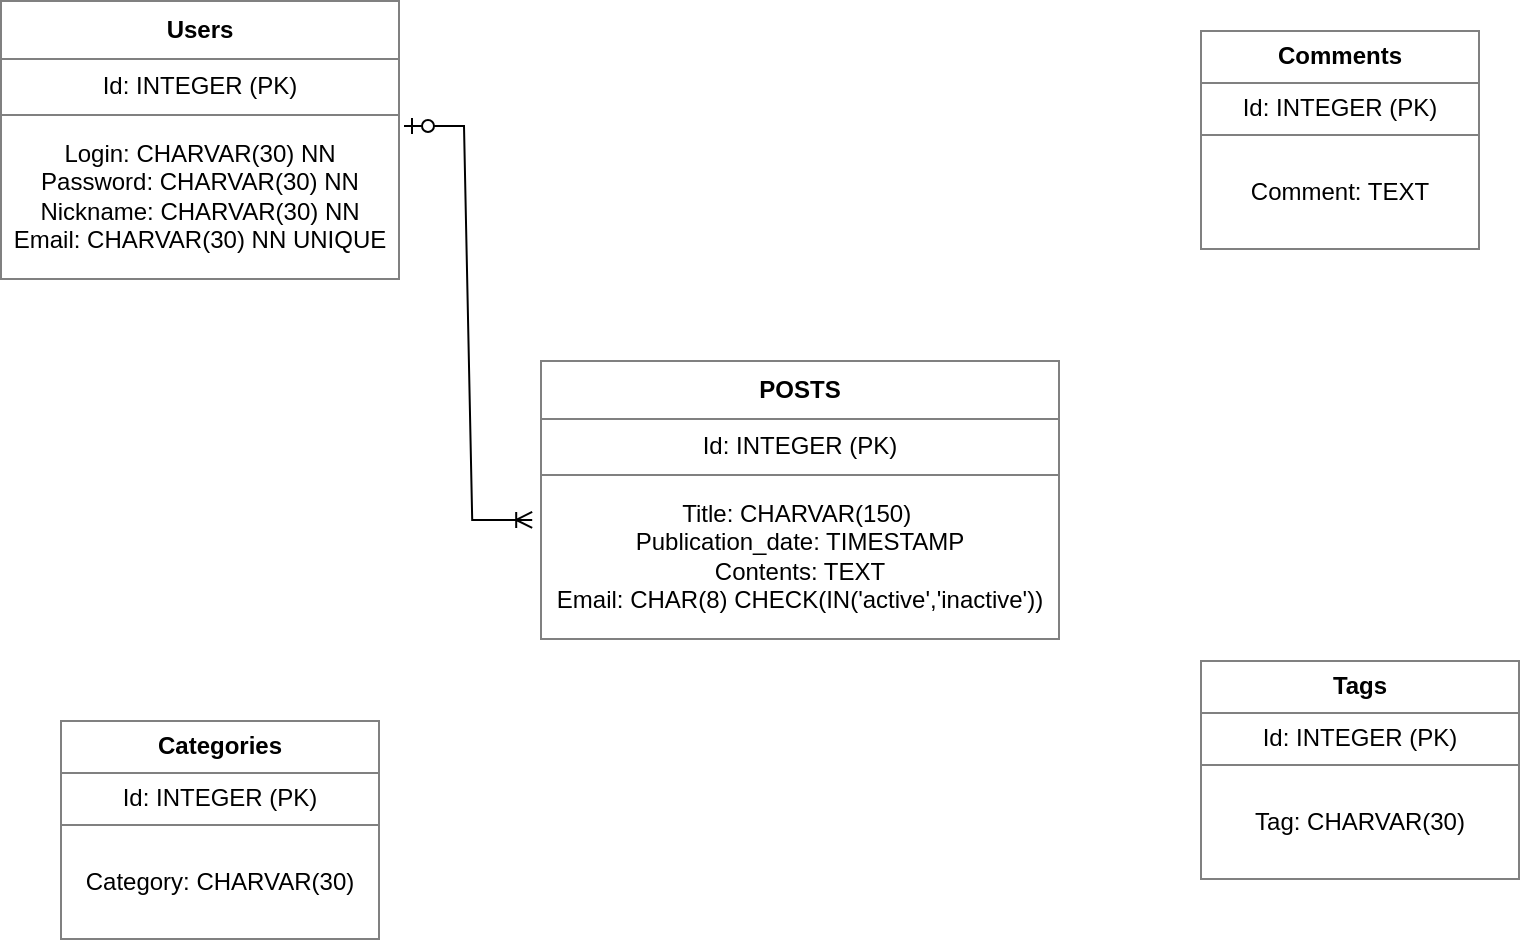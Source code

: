 <mxfile version="20.0.3" type="github">
  <diagram id="8eAx-9GM4uaWxtmY6Ufz" name="Diagrama fisico">
    <mxGraphModel dx="868" dy="482" grid="1" gridSize="10" guides="1" tooltips="1" connect="1" arrows="1" fold="1" page="1" pageScale="1" pageWidth="827" pageHeight="1169" math="0" shadow="0">
      <root>
        <mxCell id="0" />
        <mxCell id="1" parent="0" />
        <mxCell id="E7Vxxg4DmYyX0V0PuBKv-5" value="&lt;table border=&quot;1&quot; width=&quot;100%&quot; height=&quot;100%&quot; cellpadding=&quot;4&quot; style=&quot;width:100%;height:100%;border-collapse:collapse;&quot;&gt;&lt;tbody&gt;&lt;tr&gt;&lt;th align=&quot;center&quot;&gt;Users&lt;/th&gt;&lt;/tr&gt;&lt;tr&gt;&lt;td align=&quot;center&quot;&gt;Id: INTEGER (PK)&lt;/td&gt;&lt;/tr&gt;&lt;tr&gt;&lt;td align=&quot;center&quot;&gt;Login: CHARVAR(30) NN&lt;br&gt;Password: CHARVAR(30) NN&lt;br&gt;Nickname: CHARVAR(30) NN&lt;br&gt;Email: CHARVAR(30) NN UNIQUE&lt;/td&gt;&lt;/tr&gt;&lt;/tbody&gt;&lt;/table&gt;" style="text;html=1;strokeColor=none;fillColor=none;overflow=fill;" vertex="1" parent="1">
          <mxGeometry x="10" y="20" width="200" height="140" as="geometry" />
        </mxCell>
        <mxCell id="E7Vxxg4DmYyX0V0PuBKv-6" value="&lt;table border=&quot;1&quot; width=&quot;100%&quot; height=&quot;100%&quot; cellpadding=&quot;4&quot; style=&quot;width:100%;height:100%;border-collapse:collapse;&quot;&gt;&lt;tbody&gt;&lt;tr&gt;&lt;th align=&quot;center&quot;&gt;POSTS&lt;/th&gt;&lt;/tr&gt;&lt;tr&gt;&lt;td align=&quot;center&quot;&gt;Id: INTEGER (PK)&lt;/td&gt;&lt;/tr&gt;&lt;tr&gt;&lt;td align=&quot;center&quot;&gt;Title: CHARVAR(150)&amp;nbsp;&lt;br&gt;Publication_date: TIMESTAMP&lt;br&gt;Contents: TEXT&lt;br&gt;Email: CHAR(8) CHECK(IN(&#39;active&#39;,&#39;inactive&#39;))&lt;/td&gt;&lt;/tr&gt;&lt;/tbody&gt;&lt;/table&gt;" style="text;html=1;strokeColor=none;fillColor=none;overflow=fill;" vertex="1" parent="1">
          <mxGeometry x="280" y="200" width="260" height="140" as="geometry" />
        </mxCell>
        <mxCell id="E7Vxxg4DmYyX0V0PuBKv-7" value="&lt;table border=&quot;1&quot; width=&quot;100%&quot; height=&quot;100%&quot; cellpadding=&quot;4&quot; style=&quot;width:100%;height:100%;border-collapse:collapse;&quot;&gt;&lt;tbody&gt;&lt;tr&gt;&lt;th align=&quot;center&quot;&gt;Comments&lt;/th&gt;&lt;/tr&gt;&lt;tr&gt;&lt;td align=&quot;center&quot;&gt;Id: INTEGER (PK)&lt;/td&gt;&lt;/tr&gt;&lt;tr&gt;&lt;td align=&quot;center&quot;&gt;&lt;br&gt;Comment: TEXT&lt;br&gt;&lt;br&gt;&lt;/td&gt;&lt;/tr&gt;&lt;/tbody&gt;&lt;/table&gt;" style="text;html=1;strokeColor=none;fillColor=none;overflow=fill;" vertex="1" parent="1">
          <mxGeometry x="610" y="35" width="140" height="110" as="geometry" />
        </mxCell>
        <mxCell id="E7Vxxg4DmYyX0V0PuBKv-8" value="&lt;table border=&quot;1&quot; width=&quot;100%&quot; height=&quot;100%&quot; cellpadding=&quot;4&quot; style=&quot;width:100%;height:100%;border-collapse:collapse;&quot;&gt;&lt;tbody&gt;&lt;tr&gt;&lt;th align=&quot;center&quot;&gt;Categories&lt;/th&gt;&lt;/tr&gt;&lt;tr&gt;&lt;td align=&quot;center&quot;&gt;Id: INTEGER (PK)&lt;/td&gt;&lt;/tr&gt;&lt;tr&gt;&lt;td align=&quot;center&quot;&gt;&lt;br&gt;Category: CHARVAR(30)&lt;br&gt;&lt;br&gt;&lt;/td&gt;&lt;/tr&gt;&lt;/tbody&gt;&lt;/table&gt;" style="text;html=1;strokeColor=none;fillColor=none;overflow=fill;" vertex="1" parent="1">
          <mxGeometry x="40" y="380" width="160" height="110" as="geometry" />
        </mxCell>
        <mxCell id="E7Vxxg4DmYyX0V0PuBKv-9" value="&lt;table border=&quot;1&quot; width=&quot;100%&quot; height=&quot;100%&quot; cellpadding=&quot;4&quot; style=&quot;width:100%;height:100%;border-collapse:collapse;&quot;&gt;&lt;tbody&gt;&lt;tr&gt;&lt;th align=&quot;center&quot;&gt;Tags&lt;/th&gt;&lt;/tr&gt;&lt;tr&gt;&lt;td align=&quot;center&quot;&gt;Id: INTEGER (PK)&lt;/td&gt;&lt;/tr&gt;&lt;tr&gt;&lt;td align=&quot;center&quot;&gt;&lt;br&gt;Tag: CHARVAR(30)&lt;br&gt;&lt;br&gt;&lt;/td&gt;&lt;/tr&gt;&lt;/tbody&gt;&lt;/table&gt;" style="text;html=1;strokeColor=none;fillColor=none;overflow=fill;" vertex="1" parent="1">
          <mxGeometry x="610" y="350" width="160" height="110" as="geometry" />
        </mxCell>
        <mxCell id="E7Vxxg4DmYyX0V0PuBKv-12" value="" style="edgeStyle=entityRelationEdgeStyle;fontSize=12;html=1;endArrow=ERoneToMany;startArrow=ERzeroToOne;rounded=0;entryX=-0.015;entryY=0.571;entryDx=0;entryDy=0;entryPerimeter=0;exitX=1.01;exitY=0.45;exitDx=0;exitDy=0;exitPerimeter=0;" edge="1" parent="1" source="E7Vxxg4DmYyX0V0PuBKv-5" target="E7Vxxg4DmYyX0V0PuBKv-6">
          <mxGeometry width="100" height="100" relative="1" as="geometry">
            <mxPoint x="80" y="300" as="sourcePoint" />
            <mxPoint x="180" y="200" as="targetPoint" />
          </mxGeometry>
        </mxCell>
      </root>
    </mxGraphModel>
  </diagram>
</mxfile>
